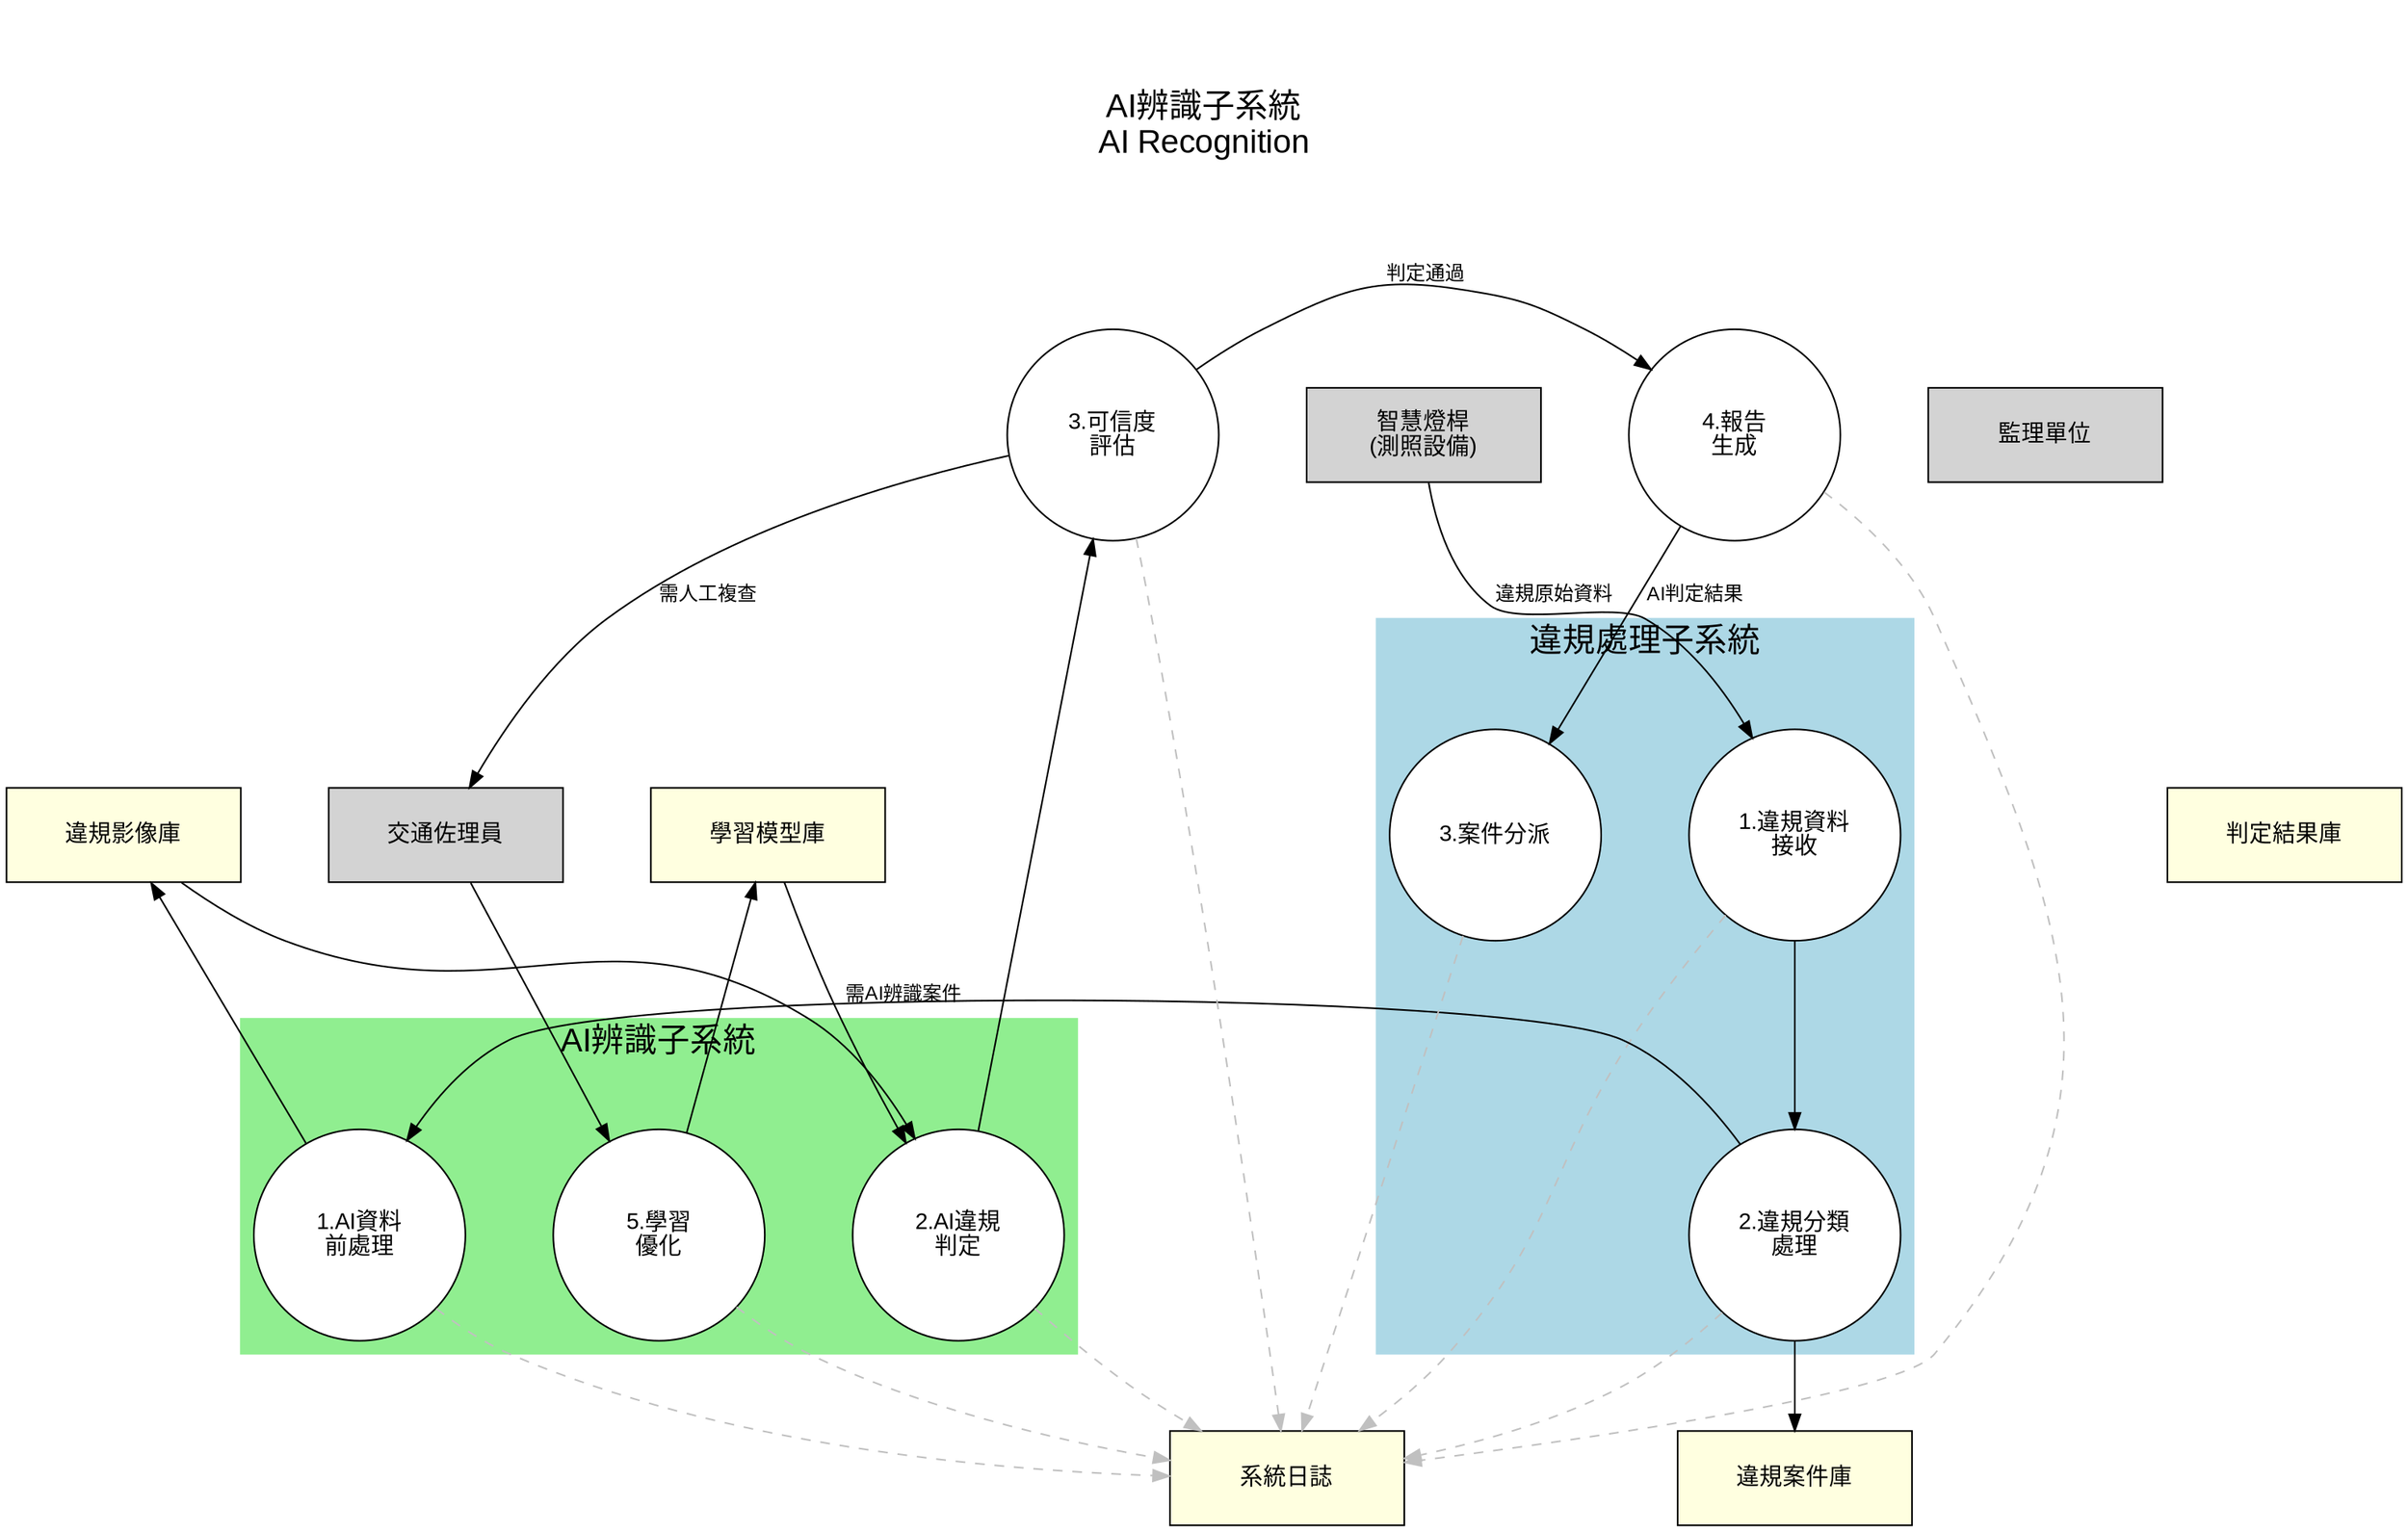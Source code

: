 digraph AI_Recognition_System {
   // 圖形設定
   rankdir=TB;
   nodesep=0.75;
   ranksep=0.75;
   fontname="Arial";
   
   // 標題
   label="\n\nAI辨識子系統\nAI Recognition";
   labelloc="t";
   fontsize=20;

   // 節點樣式設定
   node [shape=rect, fontname="Arial", style="filled", fillcolor="lightgray", width=2, height=0.8];
   edge [fontname="Arial", fontsize=12];
   
   // 外部實體
   SmartCamera [label="智慧燈桿\n(測照設備)", shape=rect];
   TrafficOfficer [label="交通佐理員", shape=rect];
   DMV [label="監理單位", shape=rect];
   
   // 違規處理子系統 (以不同顏色區分)
   subgraph cluster_violation {
       label="違規處理子系統";
       style=filled;
       color=lightblue;
       node [shape=circle, fixedsize=true, width=1.8, fillcolor="white"];
       
       ViolationProcess1 [label="1.違規資料\n接收"];
       ViolationProcess2 [label="2.違規分類\n處理"];
       ViolationProcess3 [label="3.案件分派"];
   }
   
   // AI辨識子系統處理程序
   subgraph cluster_ai {
       label="AI辨識子系統";
       style=filled;
       color=lightgreen;
       node [shape=circle, fixedsize=true, width=1.8, fillcolor="white"];
       
       Process1 [label="1.AI資料\n前處理"];
       Process2 [label="2.AI違規\n判定"];
       Process3 [label="3.可信度\n評估"];
       Process4 [label="4.報告\n生成"];
       Process5 [label="5.學習\n優化"];
   }
   
   // 資料儲存
   node [shape=record, fillcolor="lightyellow"];
   DS1 [label="違規影像庫"];
   DS2 [label="判定結果庫"];
   DS3 [label="學習模型庫"];
   DS4 [label="系統日誌"];
   ViolationDB [label="違規案件庫"];
   
   // 系統間連接
   SmartCamera -> ViolationProcess1 [label=" 違規原始資料"];
   ViolationProcess1 -> ViolationProcess2;
   ViolationProcess2 -> Process1 [label=" 需AI辨識案件"];
   ViolationProcess2 -> ViolationDB;
   
   // AI系統內部流程
   Process1 -> DS1;
   DS1 -> Process2;
   Process2 -> Process3;
   Process3 -> Process4 [label=" 判定通過"];
   Process3 -> TrafficOfficer [label=" 需人工複查"];
   Process4 -> ViolationProcess3 [label=" AI判定結果"];
   
   // 回饋循環
   TrafficOfficer -> Process5;
   Process5 -> DS3;
   DS3 -> Process2;
   
   // 資料記錄
   {rank=same; Process3 Process4}
   {rank=same; DS1 DS2 DS3}
   
   // 系統操作記錄
   edge [color="gray", style="dashed"];
   Process1 -> DS4;
   Process2 -> DS4;
   Process3 -> DS4;
   Process4 -> DS4;
   Process5 -> DS4;
   ViolationProcess1 -> DS4;
   ViolationProcess2 -> DS4;
   ViolationProcess3 -> DS4;
}